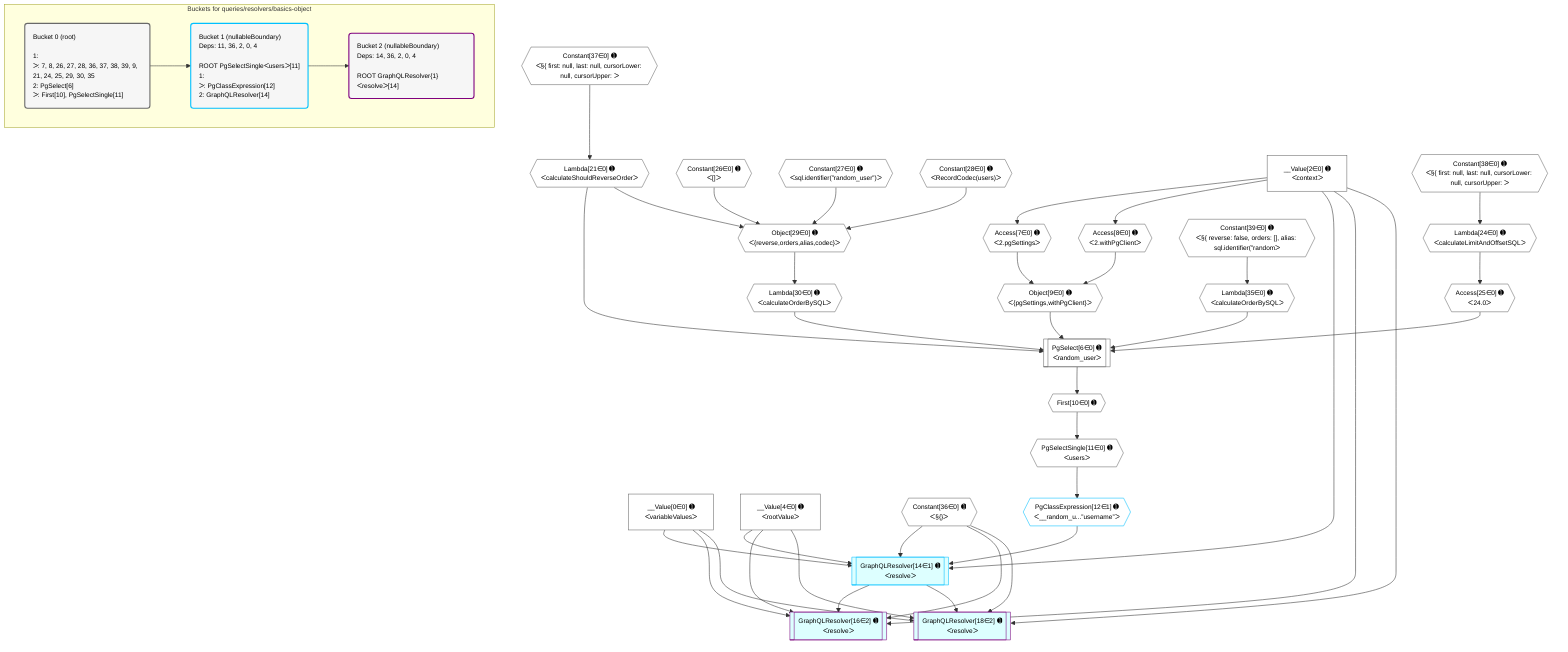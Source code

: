 %%{init: {'themeVariables': { 'fontSize': '12px'}}}%%
graph TD
    classDef path fill:#eee,stroke:#000,color:#000
    classDef plan fill:#fff,stroke-width:1px,color:#000
    classDef itemplan fill:#fff,stroke-width:2px,color:#000
    classDef unbatchedplan fill:#dff,stroke-width:1px,color:#000
    classDef sideeffectplan fill:#fcc,stroke-width:2px,color:#000
    classDef bucket fill:#f6f6f6,color:#000,stroke-width:2px,text-align:left


    %% plan dependencies
    PgSelect6[["PgSelect[6∈0] ➊<br />ᐸrandom_userᐳ"]]:::plan
    Object9{{"Object[9∈0] ➊<br />ᐸ{pgSettings,withPgClient}ᐳ"}}:::plan
    Lambda21{{"Lambda[21∈0] ➊<br />ᐸcalculateShouldReverseOrderᐳ"}}:::plan
    Access25{{"Access[25∈0] ➊<br />ᐸ24.0ᐳ"}}:::plan
    Lambda30{{"Lambda[30∈0] ➊<br />ᐸcalculateOrderBySQLᐳ"}}:::plan
    Lambda35{{"Lambda[35∈0] ➊<br />ᐸcalculateOrderBySQLᐳ"}}:::plan
    Object9 & Lambda21 & Access25 & Lambda30 & Lambda35 --> PgSelect6
    Object29{{"Object[29∈0] ➊<br />ᐸ{reverse,orders,alias,codec}ᐳ"}}:::plan
    Constant26{{"Constant[26∈0] ➊<br />ᐸ[]ᐳ"}}:::plan
    Constant27{{"Constant[27∈0] ➊<br />ᐸsql.identifier(”random_user”)ᐳ"}}:::plan
    Constant28{{"Constant[28∈0] ➊<br />ᐸRecordCodec(users)ᐳ"}}:::plan
    Lambda21 & Constant26 & Constant27 & Constant28 --> Object29
    Access7{{"Access[7∈0] ➊<br />ᐸ2.pgSettingsᐳ"}}:::plan
    Access8{{"Access[8∈0] ➊<br />ᐸ2.withPgClientᐳ"}}:::plan
    Access7 & Access8 --> Object9
    __Value2["__Value[2∈0] ➊<br />ᐸcontextᐳ"]:::plan
    __Value2 --> Access7
    __Value2 --> Access8
    First10{{"First[10∈0] ➊"}}:::plan
    PgSelect6 --> First10
    PgSelectSingle11{{"PgSelectSingle[11∈0] ➊<br />ᐸusersᐳ"}}:::plan
    First10 --> PgSelectSingle11
    Constant37{{"Constant[37∈0] ➊<br />ᐸ§{ first: null, last: null, cursorLower: null, cursorUpper: ᐳ"}}:::plan
    Constant37 --> Lambda21
    Lambda24{{"Lambda[24∈0] ➊<br />ᐸcalculateLimitAndOffsetSQLᐳ"}}:::plan
    Constant38{{"Constant[38∈0] ➊<br />ᐸ§{ first: null, last: null, cursorLower: null, cursorUpper: ᐳ"}}:::plan
    Constant38 --> Lambda24
    Lambda24 --> Access25
    Object29 --> Lambda30
    Constant39{{"Constant[39∈0] ➊<br />ᐸ§{ reverse: false, orders: [], alias: sql.identifier(”randomᐳ"}}:::plan
    Constant39 --> Lambda35
    __Value0["__Value[0∈0] ➊<br />ᐸvariableValuesᐳ"]:::plan
    __Value4["__Value[4∈0] ➊<br />ᐸrootValueᐳ"]:::plan
    Constant36{{"Constant[36∈0] ➊<br />ᐸ§{}ᐳ"}}:::plan
    GraphQLResolver14[["GraphQLResolver[14∈1] ➊<br />ᐸresolveᐳ"]]:::unbatchedplan
    PgClassExpression12{{"PgClassExpression[12∈1] ➊<br />ᐸ__random_u...”username”ᐳ"}}:::plan
    PgClassExpression12 & Constant36 & __Value2 & __Value0 & __Value4 --> GraphQLResolver14
    PgSelectSingle11 --> PgClassExpression12
    GraphQLResolver16[["GraphQLResolver[16∈2] ➊<br />ᐸresolveᐳ"]]:::unbatchedplan
    GraphQLResolver14 & Constant36 & __Value2 & __Value0 & __Value4 --> GraphQLResolver16
    GraphQLResolver18[["GraphQLResolver[18∈2] ➊<br />ᐸresolveᐳ"]]:::unbatchedplan
    GraphQLResolver14 & Constant36 & __Value2 & __Value0 & __Value4 --> GraphQLResolver18

    %% define steps

    subgraph "Buckets for queries/resolvers/basics-object"
    Bucket0("Bucket 0 (root)<br /><br />1: <br />ᐳ: 7, 8, 26, 27, 28, 36, 37, 38, 39, 9, 21, 24, 25, 29, 30, 35<br />2: PgSelect[6]<br />ᐳ: First[10], PgSelectSingle[11]"):::bucket
    classDef bucket0 stroke:#696969
    class Bucket0,__Value0,__Value2,__Value4,PgSelect6,Access7,Access8,Object9,First10,PgSelectSingle11,Lambda21,Lambda24,Access25,Constant26,Constant27,Constant28,Object29,Lambda30,Lambda35,Constant36,Constant37,Constant38,Constant39 bucket0
    Bucket1("Bucket 1 (nullableBoundary)<br />Deps: 11, 36, 2, 0, 4<br /><br />ROOT PgSelectSingleᐸusersᐳ[11]<br />1: <br />ᐳ: PgClassExpression[12]<br />2: GraphQLResolver[14]"):::bucket
    classDef bucket1 stroke:#00bfff
    class Bucket1,PgClassExpression12,GraphQLResolver14 bucket1
    Bucket2("Bucket 2 (nullableBoundary)<br />Deps: 14, 36, 2, 0, 4<br /><br />ROOT GraphQLResolver{1}ᐸresolveᐳ[14]"):::bucket
    classDef bucket2 stroke:#7f007f
    class Bucket2,GraphQLResolver16,GraphQLResolver18 bucket2
    Bucket0 --> Bucket1
    Bucket1 --> Bucket2
    end